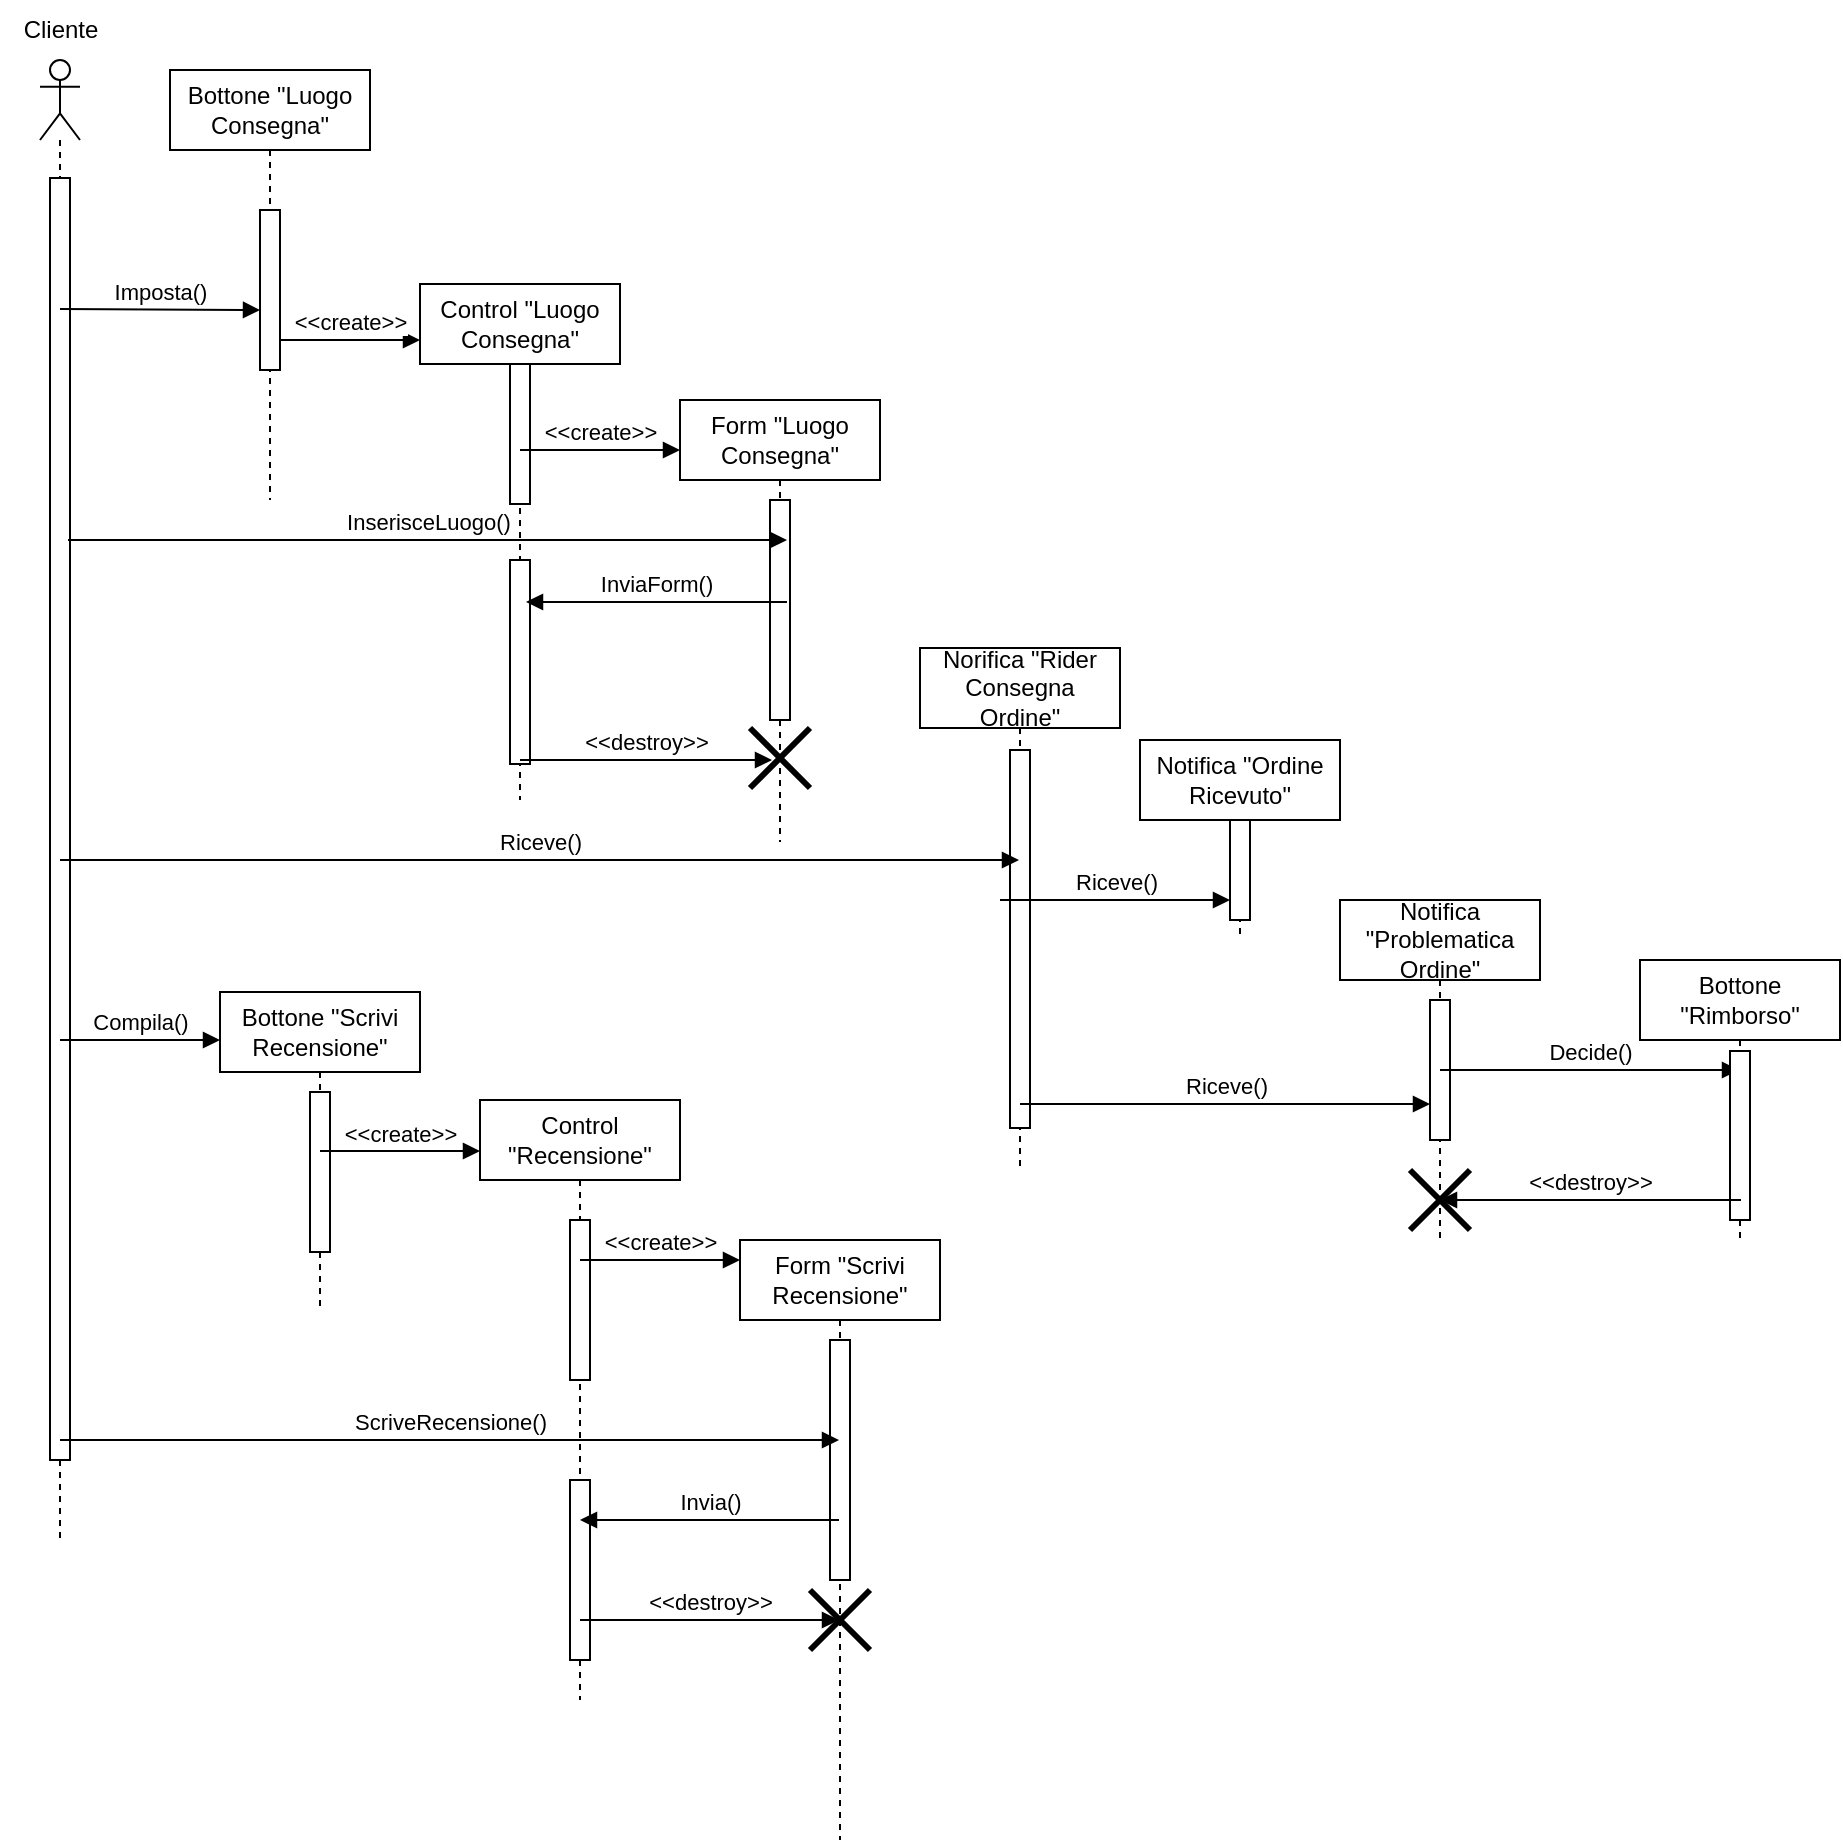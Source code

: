 <mxfile version="21.7.5" type="device">
  <diagram name="Pagina-1" id="B_oa5EuHzADctO1M2Kjf">
    <mxGraphModel dx="1104" dy="1685" grid="1" gridSize="10" guides="1" tooltips="1" connect="1" arrows="1" fold="1" page="1" pageScale="1" pageWidth="827" pageHeight="1169" math="0" shadow="0">
      <root>
        <mxCell id="0" />
        <mxCell id="1" parent="0" />
        <mxCell id="vMqTE0Bzf3kies2tliCf-1" value="" style="shape=umlLifeline;perimeter=lifelinePerimeter;whiteSpace=wrap;html=1;container=1;dropTarget=0;collapsible=0;recursiveResize=0;outlineConnect=0;portConstraint=eastwest;newEdgeStyle={&quot;curved&quot;:0,&quot;rounded&quot;:0};participant=umlActor;" parent="1" vertex="1">
          <mxGeometry x="40" y="-60" width="20" height="740" as="geometry" />
        </mxCell>
        <mxCell id="vMqTE0Bzf3kies2tliCf-3" value="" style="html=1;points=[[0,0,0,0,5],[0,1,0,0,-5],[1,0,0,0,5],[1,1,0,0,-5]];perimeter=orthogonalPerimeter;outlineConnect=0;targetShapes=umlLifeline;portConstraint=eastwest;newEdgeStyle={&quot;curved&quot;:0,&quot;rounded&quot;:0};" parent="vMqTE0Bzf3kies2tliCf-1" vertex="1">
          <mxGeometry x="5" y="59" width="10" height="641" as="geometry" />
        </mxCell>
        <mxCell id="vMqTE0Bzf3kies2tliCf-2" value="Cliente" style="text;html=1;align=center;verticalAlign=middle;resizable=0;points=[];autosize=1;strokeColor=none;fillColor=none;" parent="1" vertex="1">
          <mxGeometry x="20" y="-90" width="60" height="30" as="geometry" />
        </mxCell>
        <mxCell id="vMqTE0Bzf3kies2tliCf-4" value="Norifica &quot;Rider Consegna Ordine&quot;" style="shape=umlLifeline;perimeter=lifelinePerimeter;whiteSpace=wrap;html=1;container=1;dropTarget=0;collapsible=0;recursiveResize=0;outlineConnect=0;portConstraint=eastwest;newEdgeStyle={&quot;curved&quot;:0,&quot;rounded&quot;:0};" parent="1" vertex="1">
          <mxGeometry x="480" y="234" width="100" height="260" as="geometry" />
        </mxCell>
        <mxCell id="vMqTE0Bzf3kies2tliCf-6" value="" style="html=1;points=[[0,0,0,0,5],[0,1,0,0,-5],[1,0,0,0,5],[1,1,0,0,-5]];perimeter=orthogonalPerimeter;outlineConnect=0;targetShapes=umlLifeline;portConstraint=eastwest;newEdgeStyle={&quot;curved&quot;:0,&quot;rounded&quot;:0};" parent="vMqTE0Bzf3kies2tliCf-4" vertex="1">
          <mxGeometry x="45" y="51" width="10" height="189" as="geometry" />
        </mxCell>
        <mxCell id="vMqTE0Bzf3kies2tliCf-5" value="Imposta()" style="html=1;verticalAlign=bottom;endArrow=block;curved=0;rounded=0;" parent="1" edge="1">
          <mxGeometry width="80" relative="1" as="geometry">
            <mxPoint x="50" y="64.5" as="sourcePoint" />
            <mxPoint x="150" y="65" as="targetPoint" />
          </mxGeometry>
        </mxCell>
        <mxCell id="vMqTE0Bzf3kies2tliCf-7" value="Riceve()" style="html=1;verticalAlign=bottom;endArrow=block;curved=0;rounded=0;" parent="1" target="vMqTE0Bzf3kies2tliCf-23" edge="1">
          <mxGeometry width="80" relative="1" as="geometry">
            <mxPoint x="520" y="360" as="sourcePoint" />
            <mxPoint x="629.5" y="360" as="targetPoint" />
          </mxGeometry>
        </mxCell>
        <mxCell id="vMqTE0Bzf3kies2tliCf-8" value="Notifica &quot;Ordine Ricevuto&quot;" style="shape=umlLifeline;perimeter=lifelinePerimeter;whiteSpace=wrap;html=1;container=1;dropTarget=0;collapsible=0;recursiveResize=0;outlineConnect=0;portConstraint=eastwest;newEdgeStyle={&quot;curved&quot;:0,&quot;rounded&quot;:0};" parent="1" vertex="1">
          <mxGeometry x="590" y="280" width="100" height="100" as="geometry" />
        </mxCell>
        <mxCell id="vMqTE0Bzf3kies2tliCf-23" value="" style="html=1;points=[[0,0,0,0,5],[0,1,0,0,-5],[1,0,0,0,5],[1,1,0,0,-5]];perimeter=orthogonalPerimeter;outlineConnect=0;targetShapes=umlLifeline;portConstraint=eastwest;newEdgeStyle={&quot;curved&quot;:0,&quot;rounded&quot;:0};" parent="vMqTE0Bzf3kies2tliCf-8" vertex="1">
          <mxGeometry x="45" y="40" width="10" height="50" as="geometry" />
        </mxCell>
        <mxCell id="vMqTE0Bzf3kies2tliCf-9" value="Compila()" style="html=1;verticalAlign=bottom;endArrow=block;curved=0;rounded=0;" parent="1" edge="1">
          <mxGeometry width="80" relative="1" as="geometry">
            <mxPoint x="50" y="430" as="sourcePoint" />
            <mxPoint x="130" y="430" as="targetPoint" />
          </mxGeometry>
        </mxCell>
        <mxCell id="vMqTE0Bzf3kies2tliCf-10" value="Bottone &quot;Scrivi Recensione&quot;" style="shape=umlLifeline;perimeter=lifelinePerimeter;whiteSpace=wrap;html=1;container=1;dropTarget=0;collapsible=0;recursiveResize=0;outlineConnect=0;portConstraint=eastwest;newEdgeStyle={&quot;curved&quot;:0,&quot;rounded&quot;:0};" parent="1" vertex="1">
          <mxGeometry x="130" y="406" width="100" height="160" as="geometry" />
        </mxCell>
        <mxCell id="vMqTE0Bzf3kies2tliCf-11" value="" style="html=1;points=[[0,0,0,0,5],[0,1,0,0,-5],[1,0,0,0,5],[1,1,0,0,-5]];perimeter=orthogonalPerimeter;outlineConnect=0;targetShapes=umlLifeline;portConstraint=eastwest;newEdgeStyle={&quot;curved&quot;:0,&quot;rounded&quot;:0};" parent="vMqTE0Bzf3kies2tliCf-10" vertex="1">
          <mxGeometry x="45" y="50" width="10" height="80" as="geometry" />
        </mxCell>
        <mxCell id="vMqTE0Bzf3kies2tliCf-12" value="&amp;lt;&amp;lt;create&amp;gt;&amp;gt;" style="html=1;verticalAlign=bottom;endArrow=block;curved=0;rounded=0;" parent="1" edge="1">
          <mxGeometry width="80" relative="1" as="geometry">
            <mxPoint x="180" y="485.5" as="sourcePoint" />
            <mxPoint x="260" y="485.5" as="targetPoint" />
          </mxGeometry>
        </mxCell>
        <mxCell id="vMqTE0Bzf3kies2tliCf-13" value="Control &quot;Recensione&quot;" style="shape=umlLifeline;perimeter=lifelinePerimeter;whiteSpace=wrap;html=1;container=1;dropTarget=0;collapsible=0;recursiveResize=0;outlineConnect=0;portConstraint=eastwest;newEdgeStyle={&quot;curved&quot;:0,&quot;rounded&quot;:0};" parent="1" vertex="1">
          <mxGeometry x="260" y="460" width="100" height="300" as="geometry" />
        </mxCell>
        <mxCell id="vMqTE0Bzf3kies2tliCf-14" value="" style="html=1;points=[[0,0,0,0,5],[0,1,0,0,-5],[1,0,0,0,5],[1,1,0,0,-5]];perimeter=orthogonalPerimeter;outlineConnect=0;targetShapes=umlLifeline;portConstraint=eastwest;newEdgeStyle={&quot;curved&quot;:0,&quot;rounded&quot;:0};" parent="vMqTE0Bzf3kies2tliCf-13" vertex="1">
          <mxGeometry x="45" y="60" width="10" height="80" as="geometry" />
        </mxCell>
        <mxCell id="vMqTE0Bzf3kies2tliCf-19" value="" style="html=1;points=[[0,0,0,0,5],[0,1,0,0,-5],[1,0,0,0,5],[1,1,0,0,-5]];perimeter=orthogonalPerimeter;outlineConnect=0;targetShapes=umlLifeline;portConstraint=eastwest;newEdgeStyle={&quot;curved&quot;:0,&quot;rounded&quot;:0};" parent="vMqTE0Bzf3kies2tliCf-13" vertex="1">
          <mxGeometry x="45" y="190" width="10" height="90" as="geometry" />
        </mxCell>
        <mxCell id="vMqTE0Bzf3kies2tliCf-15" value="&amp;lt;&amp;lt;create&amp;gt;&amp;gt;" style="html=1;verticalAlign=bottom;endArrow=block;curved=0;rounded=0;" parent="1" edge="1">
          <mxGeometry width="80" relative="1" as="geometry">
            <mxPoint x="310" y="540" as="sourcePoint" />
            <mxPoint x="390" y="540" as="targetPoint" />
          </mxGeometry>
        </mxCell>
        <mxCell id="vMqTE0Bzf3kies2tliCf-16" value="Form &quot;Scrivi Recensione&quot;" style="shape=umlLifeline;perimeter=lifelinePerimeter;whiteSpace=wrap;html=1;container=1;dropTarget=0;collapsible=0;recursiveResize=0;outlineConnect=0;portConstraint=eastwest;newEdgeStyle={&quot;curved&quot;:0,&quot;rounded&quot;:0};" parent="1" vertex="1">
          <mxGeometry x="390" y="530" width="100" height="300" as="geometry" />
        </mxCell>
        <mxCell id="vMqTE0Bzf3kies2tliCf-17" value="" style="html=1;points=[[0,0,0,0,5],[0,1,0,0,-5],[1,0,0,0,5],[1,1,0,0,-5]];perimeter=orthogonalPerimeter;outlineConnect=0;targetShapes=umlLifeline;portConstraint=eastwest;newEdgeStyle={&quot;curved&quot;:0,&quot;rounded&quot;:0};" parent="vMqTE0Bzf3kies2tliCf-16" vertex="1">
          <mxGeometry x="45" y="50" width="10" height="120" as="geometry" />
        </mxCell>
        <mxCell id="vMqTE0Bzf3kies2tliCf-22" value="" style="shape=umlDestroy;whiteSpace=wrap;html=1;strokeWidth=3;targetShapes=umlLifeline;" parent="vMqTE0Bzf3kies2tliCf-16" vertex="1">
          <mxGeometry x="35" y="175" width="30" height="30" as="geometry" />
        </mxCell>
        <mxCell id="vMqTE0Bzf3kies2tliCf-18" value="ScriveRecensione()" style="html=1;verticalAlign=bottom;endArrow=block;curved=0;rounded=0;" parent="1" edge="1">
          <mxGeometry width="80" relative="1" as="geometry">
            <mxPoint x="50" y="630" as="sourcePoint" />
            <mxPoint x="439.5" y="630" as="targetPoint" />
          </mxGeometry>
        </mxCell>
        <mxCell id="vMqTE0Bzf3kies2tliCf-20" value="Invia()" style="html=1;verticalAlign=bottom;endArrow=block;curved=0;rounded=0;" parent="1" edge="1">
          <mxGeometry width="80" relative="1" as="geometry">
            <mxPoint x="439.5" y="670" as="sourcePoint" />
            <mxPoint x="310" y="670" as="targetPoint" />
          </mxGeometry>
        </mxCell>
        <mxCell id="vMqTE0Bzf3kies2tliCf-21" value="&amp;lt;&amp;lt;destroy&amp;gt;&amp;gt;" style="html=1;verticalAlign=bottom;endArrow=block;curved=0;rounded=0;" parent="1" edge="1">
          <mxGeometry width="80" relative="1" as="geometry">
            <mxPoint x="310" y="720" as="sourcePoint" />
            <mxPoint x="439.5" y="720" as="targetPoint" />
          </mxGeometry>
        </mxCell>
        <mxCell id="vMqTE0Bzf3kies2tliCf-24" value="Riceve()" style="html=1;verticalAlign=bottom;endArrow=block;curved=0;rounded=0;" parent="1" edge="1">
          <mxGeometry width="80" relative="1" as="geometry">
            <mxPoint x="530" y="462" as="sourcePoint" />
            <mxPoint x="735" y="462" as="targetPoint" />
          </mxGeometry>
        </mxCell>
        <mxCell id="vMqTE0Bzf3kies2tliCf-25" value="Notifica &quot;Problematica Ordine&quot;" style="shape=umlLifeline;perimeter=lifelinePerimeter;whiteSpace=wrap;html=1;container=1;dropTarget=0;collapsible=0;recursiveResize=0;outlineConnect=0;portConstraint=eastwest;newEdgeStyle={&quot;curved&quot;:0,&quot;rounded&quot;:0};" parent="1" vertex="1">
          <mxGeometry x="690" y="360" width="100" height="170" as="geometry" />
        </mxCell>
        <mxCell id="vMqTE0Bzf3kies2tliCf-26" value="" style="html=1;points=[[0,0,0,0,5],[0,1,0,0,-5],[1,0,0,0,5],[1,1,0,0,-5]];perimeter=orthogonalPerimeter;outlineConnect=0;targetShapes=umlLifeline;portConstraint=eastwest;newEdgeStyle={&quot;curved&quot;:0,&quot;rounded&quot;:0};" parent="vMqTE0Bzf3kies2tliCf-25" vertex="1">
          <mxGeometry x="45" y="50" width="10" height="70" as="geometry" />
        </mxCell>
        <mxCell id="8eK9WCpoe9faXlAlkB3J-1" value="" style="shape=umlDestroy;whiteSpace=wrap;html=1;strokeWidth=3;targetShapes=umlLifeline;" parent="vMqTE0Bzf3kies2tliCf-25" vertex="1">
          <mxGeometry x="35" y="135" width="30" height="30" as="geometry" />
        </mxCell>
        <mxCell id="vMqTE0Bzf3kies2tliCf-27" value="Decide()" style="html=1;verticalAlign=bottom;endArrow=block;curved=0;rounded=0;" parent="1" source="vMqTE0Bzf3kies2tliCf-25" target="vMqTE0Bzf3kies2tliCf-28" edge="1">
          <mxGeometry width="80" relative="1" as="geometry">
            <mxPoint x="500" y="280" as="sourcePoint" />
            <mxPoint x="580" y="280" as="targetPoint" />
          </mxGeometry>
        </mxCell>
        <mxCell id="vMqTE0Bzf3kies2tliCf-28" value="Bottone &quot;Rimborso&quot;" style="shape=umlLifeline;perimeter=lifelinePerimeter;whiteSpace=wrap;html=1;container=1;dropTarget=0;collapsible=0;recursiveResize=0;outlineConnect=0;portConstraint=eastwest;newEdgeStyle={&quot;curved&quot;:0,&quot;rounded&quot;:0};" parent="1" vertex="1">
          <mxGeometry x="840" y="390" width="100" height="140" as="geometry" />
        </mxCell>
        <mxCell id="vMqTE0Bzf3kies2tliCf-29" value="" style="html=1;points=[[0,0,0,0,5],[0,1,0,0,-5],[1,0,0,0,5],[1,1,0,0,-5]];perimeter=orthogonalPerimeter;outlineConnect=0;targetShapes=umlLifeline;portConstraint=eastwest;newEdgeStyle={&quot;curved&quot;:0,&quot;rounded&quot;:0};" parent="vMqTE0Bzf3kies2tliCf-28" vertex="1">
          <mxGeometry x="45" y="45.5" width="10" height="84.5" as="geometry" />
        </mxCell>
        <mxCell id="vMqTE0Bzf3kies2tliCf-30" value="&amp;lt;&amp;lt;destroy&amp;gt;&amp;gt;" style="html=1;verticalAlign=bottom;endArrow=block;curved=0;rounded=0;entryX=0.5;entryY=0.5;entryDx=0;entryDy=0;entryPerimeter=0;" parent="1" edge="1" target="8eK9WCpoe9faXlAlkB3J-1">
          <mxGeometry width="80" relative="1" as="geometry">
            <mxPoint x="890.5" y="510" as="sourcePoint" />
            <mxPoint x="750" y="510" as="targetPoint" />
          </mxGeometry>
        </mxCell>
        <mxCell id="nyp7UTZMh-LQ20o-XJWW-1" value="Bottone &quot;Luogo Consegna&quot;" style="shape=umlLifeline;perimeter=lifelinePerimeter;whiteSpace=wrap;html=1;container=1;dropTarget=0;collapsible=0;recursiveResize=0;outlineConnect=0;portConstraint=eastwest;newEdgeStyle={&quot;curved&quot;:0,&quot;rounded&quot;:0};" parent="1" vertex="1">
          <mxGeometry x="105" y="-55" width="100" height="215" as="geometry" />
        </mxCell>
        <mxCell id="nyp7UTZMh-LQ20o-XJWW-2" value="" style="html=1;points=[[0,0,0,0,5],[0,1,0,0,-5],[1,0,0,0,5],[1,1,0,0,-5]];perimeter=orthogonalPerimeter;outlineConnect=0;targetShapes=umlLifeline;portConstraint=eastwest;newEdgeStyle={&quot;curved&quot;:0,&quot;rounded&quot;:0};" parent="nyp7UTZMh-LQ20o-XJWW-1" vertex="1">
          <mxGeometry x="45" y="70" width="10" height="80" as="geometry" />
        </mxCell>
        <mxCell id="nyp7UTZMh-LQ20o-XJWW-3" value="Control &quot;Luogo Consegna&quot;" style="shape=umlLifeline;perimeter=lifelinePerimeter;whiteSpace=wrap;html=1;container=1;dropTarget=0;collapsible=0;recursiveResize=0;outlineConnect=0;portConstraint=eastwest;newEdgeStyle={&quot;curved&quot;:0,&quot;rounded&quot;:0};" parent="1" vertex="1">
          <mxGeometry x="230" y="52" width="100" height="258" as="geometry" />
        </mxCell>
        <mxCell id="nyp7UTZMh-LQ20o-XJWW-5" value="" style="html=1;points=[[0,0,0,0,5],[0,1,0,0,-5],[1,0,0,0,5],[1,1,0,0,-5]];perimeter=orthogonalPerimeter;outlineConnect=0;targetShapes=umlLifeline;portConstraint=eastwest;newEdgeStyle={&quot;curved&quot;:0,&quot;rounded&quot;:0};" parent="nyp7UTZMh-LQ20o-XJWW-3" vertex="1">
          <mxGeometry x="45" y="40" width="10" height="70" as="geometry" />
        </mxCell>
        <mxCell id="nyp7UTZMh-LQ20o-XJWW-10" value="" style="html=1;points=[[0,0,0,0,5],[0,1,0,0,-5],[1,0,0,0,5],[1,1,0,0,-5]];perimeter=orthogonalPerimeter;outlineConnect=0;targetShapes=umlLifeline;portConstraint=eastwest;newEdgeStyle={&quot;curved&quot;:0,&quot;rounded&quot;:0};" parent="nyp7UTZMh-LQ20o-XJWW-3" vertex="1">
          <mxGeometry x="45" y="138" width="10" height="102" as="geometry" />
        </mxCell>
        <mxCell id="nyp7UTZMh-LQ20o-XJWW-4" value="&amp;lt;&amp;lt;create&amp;gt;&amp;gt;" style="html=1;verticalAlign=bottom;endArrow=block;curved=0;rounded=0;" parent="1" edge="1" source="nyp7UTZMh-LQ20o-XJWW-2">
          <mxGeometry width="80" relative="1" as="geometry">
            <mxPoint x="170" y="80" as="sourcePoint" />
            <mxPoint x="230" y="80" as="targetPoint" />
          </mxGeometry>
        </mxCell>
        <mxCell id="nyp7UTZMh-LQ20o-XJWW-6" value="Form &quot;Luogo Consegna&quot;" style="shape=umlLifeline;perimeter=lifelinePerimeter;whiteSpace=wrap;html=1;container=1;dropTarget=0;collapsible=0;recursiveResize=0;outlineConnect=0;portConstraint=eastwest;newEdgeStyle={&quot;curved&quot;:0,&quot;rounded&quot;:0};" parent="1" vertex="1">
          <mxGeometry x="360" y="110" width="100" height="221" as="geometry" />
        </mxCell>
        <mxCell id="nyp7UTZMh-LQ20o-XJWW-7" value="" style="html=1;points=[[0,0,0,0,5],[0,1,0,0,-5],[1,0,0,0,5],[1,1,0,0,-5]];perimeter=orthogonalPerimeter;outlineConnect=0;targetShapes=umlLifeline;portConstraint=eastwest;newEdgeStyle={&quot;curved&quot;:0,&quot;rounded&quot;:0};" parent="nyp7UTZMh-LQ20o-XJWW-6" vertex="1">
          <mxGeometry x="45" y="50" width="10" height="110" as="geometry" />
        </mxCell>
        <mxCell id="nyp7UTZMh-LQ20o-XJWW-13" value="" style="shape=umlDestroy;whiteSpace=wrap;html=1;strokeWidth=3;targetShapes=umlLifeline;" parent="nyp7UTZMh-LQ20o-XJWW-6" vertex="1">
          <mxGeometry x="35" y="164" width="30" height="30" as="geometry" />
        </mxCell>
        <mxCell id="nyp7UTZMh-LQ20o-XJWW-8" value="&amp;lt;&amp;lt;create&amp;gt;&amp;gt;" style="html=1;verticalAlign=bottom;endArrow=block;curved=0;rounded=0;" parent="1" edge="1">
          <mxGeometry width="80" relative="1" as="geometry">
            <mxPoint x="280" y="135" as="sourcePoint" />
            <mxPoint x="360" y="135" as="targetPoint" />
          </mxGeometry>
        </mxCell>
        <mxCell id="nyp7UTZMh-LQ20o-XJWW-9" value="InserisceLuogo()" style="html=1;verticalAlign=bottom;endArrow=block;curved=0;rounded=0;" parent="1" edge="1">
          <mxGeometry width="80" relative="1" as="geometry">
            <mxPoint x="54" y="180" as="sourcePoint" />
            <mxPoint x="413.5" y="180" as="targetPoint" />
          </mxGeometry>
        </mxCell>
        <mxCell id="nyp7UTZMh-LQ20o-XJWW-11" value="InviaForm()" style="html=1;verticalAlign=bottom;endArrow=block;curved=0;rounded=0;" parent="1" edge="1">
          <mxGeometry width="80" relative="1" as="geometry">
            <mxPoint x="413.5" y="211" as="sourcePoint" />
            <mxPoint x="283" y="211" as="targetPoint" />
          </mxGeometry>
        </mxCell>
        <mxCell id="nyp7UTZMh-LQ20o-XJWW-12" value="&amp;lt;&amp;lt;destroy&amp;gt;&amp;gt;" style="html=1;verticalAlign=bottom;endArrow=block;curved=0;rounded=0;" parent="1" edge="1">
          <mxGeometry width="80" relative="1" as="geometry">
            <mxPoint x="280" y="290" as="sourcePoint" />
            <mxPoint x="406" y="290" as="targetPoint" />
          </mxGeometry>
        </mxCell>
        <mxCell id="nyp7UTZMh-LQ20o-XJWW-15" value="Riceve()" style="html=1;verticalAlign=bottom;endArrow=block;curved=0;rounded=0;" parent="1" edge="1">
          <mxGeometry width="80" relative="1" as="geometry">
            <mxPoint x="50" y="340" as="sourcePoint" />
            <mxPoint x="529.5" y="340" as="targetPoint" />
          </mxGeometry>
        </mxCell>
      </root>
    </mxGraphModel>
  </diagram>
</mxfile>
